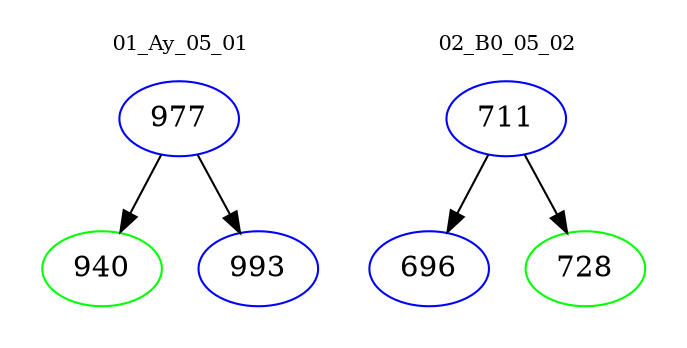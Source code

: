 digraph{
subgraph cluster_0 {
color = white
label = "01_Ay_05_01";
fontsize=10;
T0_977 [label="977", color="blue"]
T0_977 -> T0_940 [color="black"]
T0_940 [label="940", color="green"]
T0_977 -> T0_993 [color="black"]
T0_993 [label="993", color="blue"]
}
subgraph cluster_1 {
color = white
label = "02_B0_05_02";
fontsize=10;
T1_711 [label="711", color="blue"]
T1_711 -> T1_696 [color="black"]
T1_696 [label="696", color="blue"]
T1_711 -> T1_728 [color="black"]
T1_728 [label="728", color="green"]
}
}
